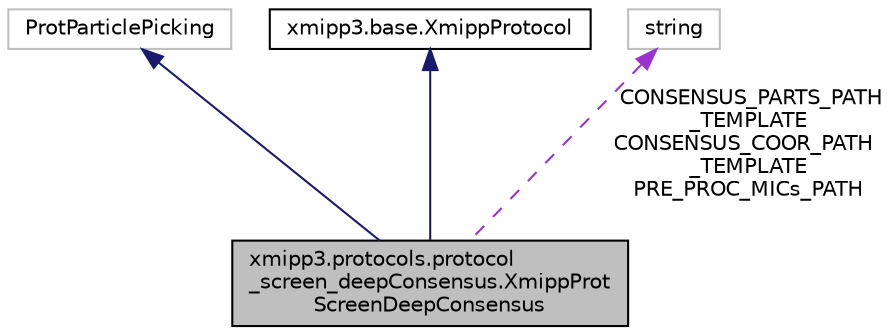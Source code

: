 digraph "xmipp3.protocols.protocol_screen_deepConsensus.XmippProtScreenDeepConsensus"
{
  edge [fontname="Helvetica",fontsize="10",labelfontname="Helvetica",labelfontsize="10"];
  node [fontname="Helvetica",fontsize="10",shape=record];
  Node3 [label="xmipp3.protocols.protocol\l_screen_deepConsensus.XmippProt\lScreenDeepConsensus",height=0.2,width=0.4,color="black", fillcolor="grey75", style="filled", fontcolor="black"];
  Node4 -> Node3 [dir="back",color="midnightblue",fontsize="10",style="solid",fontname="Helvetica"];
  Node4 [label="ProtParticlePicking",height=0.2,width=0.4,color="grey75", fillcolor="white", style="filled"];
  Node5 -> Node3 [dir="back",color="midnightblue",fontsize="10",style="solid",fontname="Helvetica"];
  Node5 [label="xmipp3.base.XmippProtocol",height=0.2,width=0.4,color="black", fillcolor="white", style="filled",URL="$classxmipp3_1_1base_1_1XmippProtocol.html"];
  Node6 -> Node3 [dir="back",color="darkorchid3",fontsize="10",style="dashed",label=" CONSENSUS_PARTS_PATH\l_TEMPLATE\nCONSENSUS_COOR_PATH\l_TEMPLATE\nPRE_PROC_MICs_PATH" ,fontname="Helvetica"];
  Node6 [label="string",height=0.2,width=0.4,color="grey75", fillcolor="white", style="filled"];
}
